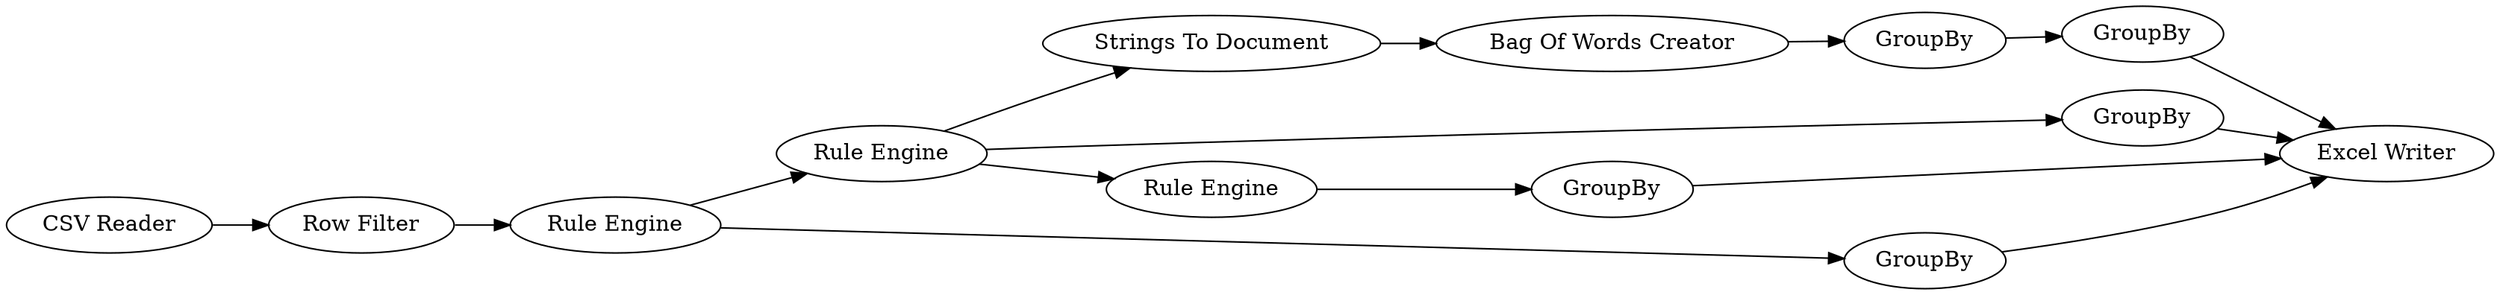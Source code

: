 digraph {
	3 -> 9
	4 -> 19
	5 -> 19
	11 -> 12
	18 -> 19
	12 -> 19
	3 -> 5
	2 -> 4
	3 -> 17
	16 -> 2
	17 -> 18
	9 -> 10
	2 -> 3
	10 -> 11
	1 -> 16
	5 [label=GroupBy]
	16 [label="Row Filter"]
	1 [label="CSV Reader"]
	9 [label="Strings To Document"]
	11 [label=GroupBy]
	4 [label=GroupBy]
	18 [label=GroupBy]
	10 [label="Bag Of Words Creator"]
	12 [label=GroupBy]
	17 [label="Rule Engine"]
	3 [label="Rule Engine"]
	2 [label="Rule Engine"]
	19 [label="Excel Writer"]
	rankdir=LR
}

